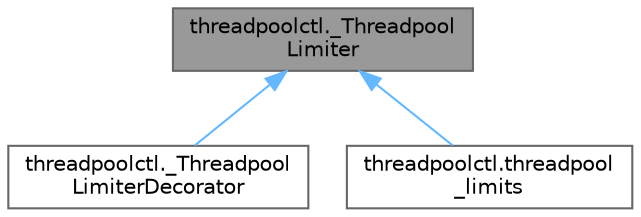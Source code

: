digraph "threadpoolctl._ThreadpoolLimiter"
{
 // LATEX_PDF_SIZE
  bgcolor="transparent";
  edge [fontname=Helvetica,fontsize=10,labelfontname=Helvetica,labelfontsize=10];
  node [fontname=Helvetica,fontsize=10,shape=box,height=0.2,width=0.4];
  Node1 [id="Node000001",label="threadpoolctl._Threadpool\lLimiter",height=0.2,width=0.4,color="gray40", fillcolor="grey60", style="filled", fontcolor="black",tooltip=" "];
  Node1 -> Node2 [id="edge1_Node000001_Node000002",dir="back",color="steelblue1",style="solid",tooltip=" "];
  Node2 [id="Node000002",label="threadpoolctl._Threadpool\lLimiterDecorator",height=0.2,width=0.4,color="gray40", fillcolor="white", style="filled",URL="$da/dcd/classthreadpoolctl_1_1__ThreadpoolLimiterDecorator.html",tooltip=" "];
  Node1 -> Node3 [id="edge2_Node000001_Node000003",dir="back",color="steelblue1",style="solid",tooltip=" "];
  Node3 [id="Node000003",label="threadpoolctl.threadpool\l_limits",height=0.2,width=0.4,color="gray40", fillcolor="white", style="filled",URL="$d5/d39/classthreadpoolctl_1_1threadpool__limits.html",tooltip=" "];
}
